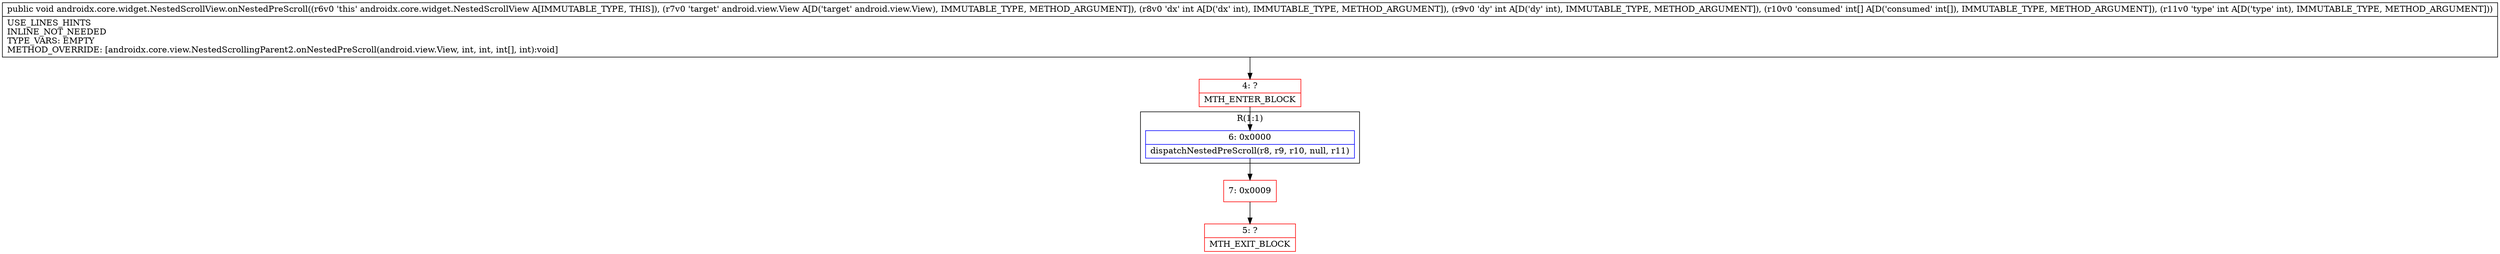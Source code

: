 digraph "CFG forandroidx.core.widget.NestedScrollView.onNestedPreScroll(Landroid\/view\/View;II[II)V" {
subgraph cluster_Region_200840479 {
label = "R(1:1)";
node [shape=record,color=blue];
Node_6 [shape=record,label="{6\:\ 0x0000|dispatchNestedPreScroll(r8, r9, r10, null, r11)\l}"];
}
Node_4 [shape=record,color=red,label="{4\:\ ?|MTH_ENTER_BLOCK\l}"];
Node_7 [shape=record,color=red,label="{7\:\ 0x0009}"];
Node_5 [shape=record,color=red,label="{5\:\ ?|MTH_EXIT_BLOCK\l}"];
MethodNode[shape=record,label="{public void androidx.core.widget.NestedScrollView.onNestedPreScroll((r6v0 'this' androidx.core.widget.NestedScrollView A[IMMUTABLE_TYPE, THIS]), (r7v0 'target' android.view.View A[D('target' android.view.View), IMMUTABLE_TYPE, METHOD_ARGUMENT]), (r8v0 'dx' int A[D('dx' int), IMMUTABLE_TYPE, METHOD_ARGUMENT]), (r9v0 'dy' int A[D('dy' int), IMMUTABLE_TYPE, METHOD_ARGUMENT]), (r10v0 'consumed' int[] A[D('consumed' int[]), IMMUTABLE_TYPE, METHOD_ARGUMENT]), (r11v0 'type' int A[D('type' int), IMMUTABLE_TYPE, METHOD_ARGUMENT]))  | USE_LINES_HINTS\lINLINE_NOT_NEEDED\lTYPE_VARS: EMPTY\lMETHOD_OVERRIDE: [androidx.core.view.NestedScrollingParent2.onNestedPreScroll(android.view.View, int, int, int[], int):void]\l}"];
MethodNode -> Node_4;Node_6 -> Node_7;
Node_4 -> Node_6;
Node_7 -> Node_5;
}

